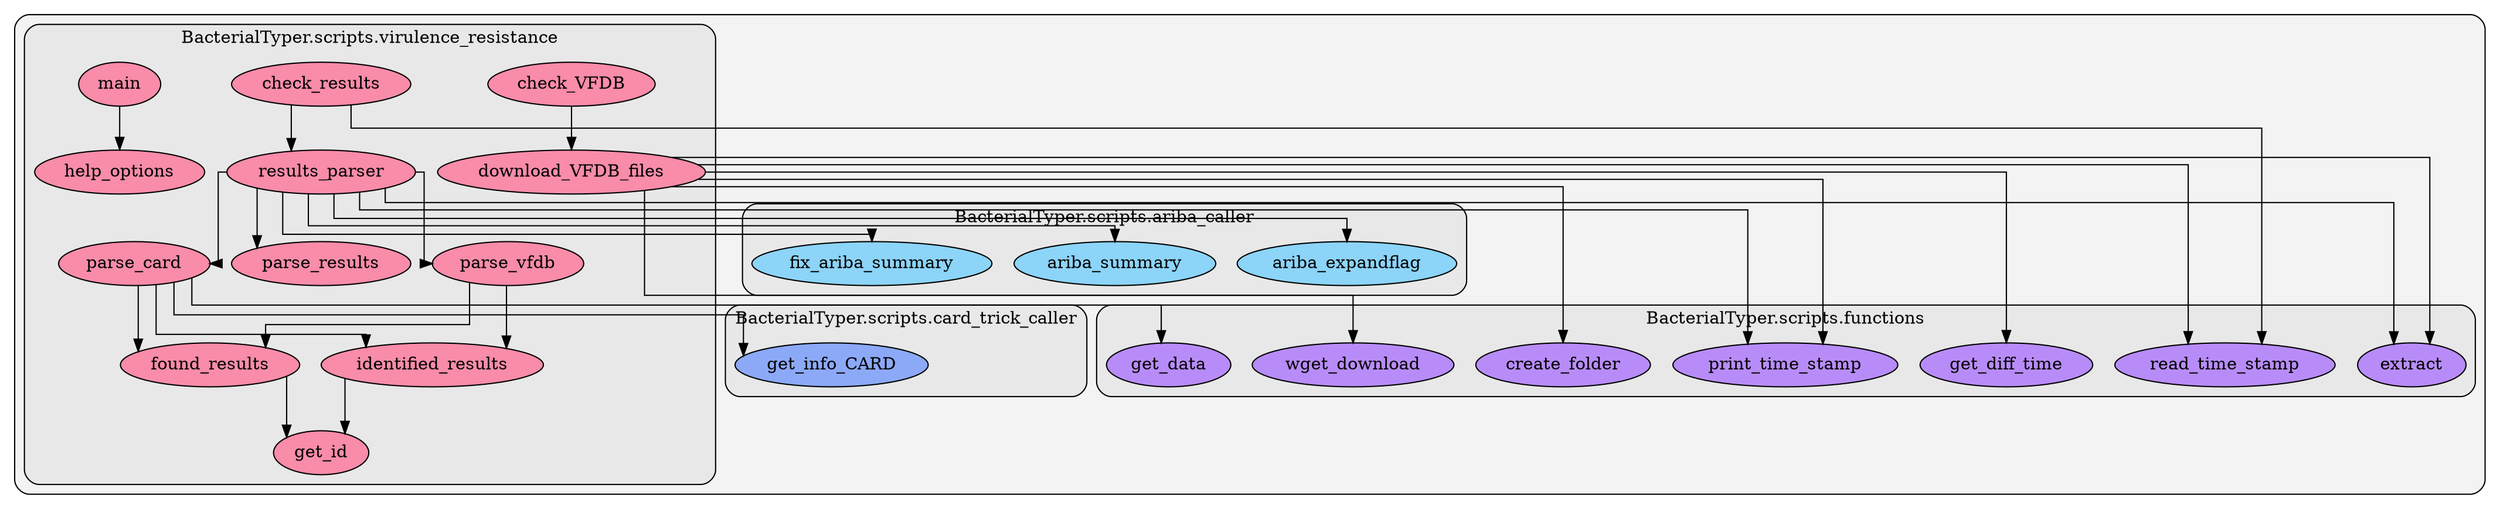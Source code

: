 digraph G {
    graph [splines=ortho, rankdir=TB, clusterrank="local"];
    subgraph cluster_G {

        graph [style="filled,rounded",fillcolor="#80808018", label=""];
        subgraph cluster_BacterialTyper__scripts__ariba_caller {

            graph [style="filled,rounded",fillcolor="#80808018", label="BacterialTyper.scripts.ariba_caller"];
            BacterialTyper__scripts__ariba_caller__ariba_expandflag [label="ariba_expandflag", style="filled", fillcolor="#65cbffb2", fontcolor="#000000", group="25"];
        }
        subgraph cluster_BacterialTyper__scripts__ariba_caller {

            graph [style="filled,rounded",fillcolor="#80808018", label="BacterialTyper.scripts.ariba_caller"];
        }
        subgraph cluster_BacterialTyper__scripts__ariba_caller {

            graph [style="filled,rounded",fillcolor="#80808018", label="BacterialTyper.scripts.ariba_caller"];
        }
        subgraph cluster_BacterialTyper__scripts__ariba_caller {

            graph [style="filled,rounded",fillcolor="#80808018", label="BacterialTyper.scripts.ariba_caller"];
        }
        subgraph cluster_BacterialTyper__scripts__ariba_caller {

            graph [style="filled,rounded",fillcolor="#80808018", label="BacterialTyper.scripts.ariba_caller"];
        }
        subgraph cluster_BacterialTyper__scripts__ariba_caller {

            graph [style="filled,rounded",fillcolor="#80808018", label="BacterialTyper.scripts.ariba_caller"];
            BacterialTyper__scripts__ariba_caller__ariba_summary [label="ariba_summary", style="filled", fillcolor="#65cbffb2", fontcolor="#000000", group="25"];
        }
        subgraph cluster_BacterialTyper__scripts__ariba_caller {

            graph [style="filled,rounded",fillcolor="#80808018", label="BacterialTyper.scripts.ariba_caller"];
        }
        subgraph cluster_BacterialTyper__scripts__ariba_caller {

            graph [style="filled,rounded",fillcolor="#80808018", label="BacterialTyper.scripts.ariba_caller"];
        }
        subgraph cluster_BacterialTyper__scripts__ariba_caller {

            graph [style="filled,rounded",fillcolor="#80808018", label="BacterialTyper.scripts.ariba_caller"];
        }
        subgraph cluster_BacterialTyper__scripts__ariba_caller {

            graph [style="filled,rounded",fillcolor="#80808018", label="BacterialTyper.scripts.ariba_caller"];
            BacterialTyper__scripts__ariba_caller__fix_ariba_summary [label="fix_ariba_summary", style="filled", fillcolor="#65cbffb2", fontcolor="#000000", group="25"];
        }
        subgraph cluster_BacterialTyper__scripts__ariba_caller {

            graph [style="filled,rounded",fillcolor="#80808018", label="BacterialTyper.scripts.ariba_caller"];
        }
        subgraph cluster_BacterialTyper__scripts__ariba_caller {

            graph [style="filled,rounded",fillcolor="#80808018", label="BacterialTyper.scripts.ariba_caller"];
        }
        subgraph cluster_BacterialTyper__scripts__ariba_caller {

            graph [style="filled,rounded",fillcolor="#80808018", label="BacterialTyper.scripts.ariba_caller"];
        }
        subgraph cluster_BacterialTyper__scripts__ariba_caller {

            graph [style="filled,rounded",fillcolor="#80808018", label="BacterialTyper.scripts.ariba_caller"];
        }
        subgraph cluster_BacterialTyper__scripts__ariba_caller {

            graph [style="filled,rounded",fillcolor="#80808018", label="BacterialTyper.scripts.ariba_caller"];
        }
        subgraph cluster_BacterialTyper__scripts__card_trick_caller {

            graph [style="filled,rounded",fillcolor="#80808018", label="BacterialTyper.scripts.card_trick_caller"];
        }
        subgraph cluster_BacterialTyper__scripts__card_trick_caller {

            graph [style="filled,rounded",fillcolor="#80808018", label="BacterialTyper.scripts.card_trick_caller"];
            BacterialTyper__scripts__card_trick_caller__get_info_CARD [label="get_info_CARD", style="filled", fillcolor="#658effb2", fontcolor="#000000", group="28"];
        }
        subgraph cluster_BacterialTyper__scripts__card_trick_caller {

            graph [style="filled,rounded",fillcolor="#80808018", label="BacterialTyper.scripts.card_trick_caller"];
        }
        subgraph cluster_BacterialTyper__scripts__functions {

            graph [style="filled,rounded",fillcolor="#80808018", label="BacterialTyper.scripts.functions"];
        }
        subgraph cluster_BacterialTyper__scripts__functions {

            graph [style="filled,rounded",fillcolor="#80808018", label="BacterialTyper.scripts.functions"];
        }
        subgraph cluster_BacterialTyper__scripts__functions {

            graph [style="filled,rounded",fillcolor="#80808018", label="BacterialTyper.scripts.functions"];
        }
        subgraph cluster_BacterialTyper__scripts__functions {

            graph [style="filled,rounded",fillcolor="#80808018", label="BacterialTyper.scripts.functions"];
        }
        subgraph cluster_BacterialTyper__scripts__functions {

            graph [style="filled,rounded",fillcolor="#80808018", label="BacterialTyper.scripts.functions"];
        }
        subgraph cluster_BacterialTyper__scripts__functions {

            graph [style="filled,rounded",fillcolor="#80808018", label="BacterialTyper.scripts.functions"];
            BacterialTyper__scripts__functions__create_folder [label="create_folder", style="filled", fillcolor="#a365ffb2", fontcolor="#000000", group="33"];
        }
        subgraph cluster_BacterialTyper__scripts__functions {

            graph [style="filled,rounded",fillcolor="#80808018", label="BacterialTyper.scripts.functions"];
        }
        subgraph cluster_BacterialTyper__scripts__functions {

            graph [style="filled,rounded",fillcolor="#80808018", label="BacterialTyper.scripts.functions"];
        }
        subgraph cluster_BacterialTyper__scripts__functions {

            graph [style="filled,rounded",fillcolor="#80808018", label="BacterialTyper.scripts.functions"];
        }
        subgraph cluster_BacterialTyper__scripts__functions {

            graph [style="filled,rounded",fillcolor="#80808018", label="BacterialTyper.scripts.functions"];
            BacterialTyper__scripts__functions__extract [label="extract", style="filled", fillcolor="#a365ffb2", fontcolor="#000000", group="33"];
        }
        subgraph cluster_BacterialTyper__scripts__functions {

            graph [style="filled,rounded",fillcolor="#80808018", label="BacterialTyper.scripts.functions"];
        }
        subgraph cluster_BacterialTyper__scripts__functions {

            graph [style="filled,rounded",fillcolor="#80808018", label="BacterialTyper.scripts.functions"];
        }
        subgraph cluster_BacterialTyper__scripts__functions {

            graph [style="filled,rounded",fillcolor="#80808018", label="BacterialTyper.scripts.functions"];
            BacterialTyper__scripts__functions__get_data [label="get_data", style="filled", fillcolor="#a365ffb2", fontcolor="#000000", group="33"];
        }
        subgraph cluster_BacterialTyper__scripts__functions {

            graph [style="filled,rounded",fillcolor="#80808018", label="BacterialTyper.scripts.functions"];
            BacterialTyper__scripts__functions__get_diff_time [label="get_diff_time", style="filled", fillcolor="#a365ffb2", fontcolor="#000000", group="33"];
        }
        subgraph cluster_BacterialTyper__scripts__functions {

            graph [style="filled,rounded",fillcolor="#80808018", label="BacterialTyper.scripts.functions"];
        }
        subgraph cluster_BacterialTyper__scripts__functions {

            graph [style="filled,rounded",fillcolor="#80808018", label="BacterialTyper.scripts.functions"];
        }
        subgraph cluster_BacterialTyper__scripts__functions {

            graph [style="filled,rounded",fillcolor="#80808018", label="BacterialTyper.scripts.functions"];
        }
        subgraph cluster_BacterialTyper__scripts__functions {

            graph [style="filled,rounded",fillcolor="#80808018", label="BacterialTyper.scripts.functions"];
        }
        subgraph cluster_BacterialTyper__scripts__functions {

            graph [style="filled,rounded",fillcolor="#80808018", label="BacterialTyper.scripts.functions"];
        }
        subgraph cluster_BacterialTyper__scripts__functions {

            graph [style="filled,rounded",fillcolor="#80808018", label="BacterialTyper.scripts.functions"];
        }
        subgraph cluster_BacterialTyper__scripts__functions {

            graph [style="filled,rounded",fillcolor="#80808018", label="BacterialTyper.scripts.functions"];
        }
        subgraph cluster_BacterialTyper__scripts__functions {

            graph [style="filled,rounded",fillcolor="#80808018", label="BacterialTyper.scripts.functions"];
        }
        subgraph cluster_BacterialTyper__scripts__functions {

            graph [style="filled,rounded",fillcolor="#80808018", label="BacterialTyper.scripts.functions"];
        }
        subgraph cluster_BacterialTyper__scripts__functions {

            graph [style="filled,rounded",fillcolor="#80808018", label="BacterialTyper.scripts.functions"];
        }
        subgraph cluster_BacterialTyper__scripts__functions {

            graph [style="filled,rounded",fillcolor="#80808018", label="BacterialTyper.scripts.functions"];
        }
        subgraph cluster_BacterialTyper__scripts__functions {

            graph [style="filled,rounded",fillcolor="#80808018", label="BacterialTyper.scripts.functions"];
        }
        subgraph cluster_BacterialTyper__scripts__functions {

            graph [style="filled,rounded",fillcolor="#80808018", label="BacterialTyper.scripts.functions"];
        }
        subgraph cluster_BacterialTyper__scripts__functions {

            graph [style="filled,rounded",fillcolor="#80808018", label="BacterialTyper.scripts.functions"];
        }
        subgraph cluster_BacterialTyper__scripts__functions {

            graph [style="filled,rounded",fillcolor="#80808018", label="BacterialTyper.scripts.functions"];
        }
        subgraph cluster_BacterialTyper__scripts__functions {

            graph [style="filled,rounded",fillcolor="#80808018", label="BacterialTyper.scripts.functions"];
            BacterialTyper__scripts__functions__print_time_stamp [label="print_time_stamp", style="filled", fillcolor="#a365ffb2", fontcolor="#000000", group="33"];
        }
        subgraph cluster_BacterialTyper__scripts__functions {

            graph [style="filled,rounded",fillcolor="#80808018", label="BacterialTyper.scripts.functions"];
        }
        subgraph cluster_BacterialTyper__scripts__functions {

            graph [style="filled,rounded",fillcolor="#80808018", label="BacterialTyper.scripts.functions"];
        }
        subgraph cluster_BacterialTyper__scripts__functions {

            graph [style="filled,rounded",fillcolor="#80808018", label="BacterialTyper.scripts.functions"];
            BacterialTyper__scripts__functions__read_time_stamp [label="read_time_stamp", style="filled", fillcolor="#a365ffb2", fontcolor="#000000", group="33"];
        }
        subgraph cluster_BacterialTyper__scripts__functions {

            graph [style="filled,rounded",fillcolor="#80808018", label="BacterialTyper.scripts.functions"];
        }
        subgraph cluster_BacterialTyper__scripts__functions {

            graph [style="filled,rounded",fillcolor="#80808018", label="BacterialTyper.scripts.functions"];
        }
        subgraph cluster_BacterialTyper__scripts__functions {

            graph [style="filled,rounded",fillcolor="#80808018", label="BacterialTyper.scripts.functions"];
        }
        subgraph cluster_BacterialTyper__scripts__functions {

            graph [style="filled,rounded",fillcolor="#80808018", label="BacterialTyper.scripts.functions"];
        }
        subgraph cluster_BacterialTyper__scripts__functions {

            graph [style="filled,rounded",fillcolor="#80808018", label="BacterialTyper.scripts.functions"];
        }
        subgraph cluster_BacterialTyper__scripts__functions {

            graph [style="filled,rounded",fillcolor="#80808018", label="BacterialTyper.scripts.functions"];
            BacterialTyper__scripts__functions__wget_download [label="wget_download", style="filled", fillcolor="#a365ffb2", fontcolor="#000000", group="33"];
        }
        subgraph cluster_BacterialTyper__scripts__virulence_resistance {

            graph [style="filled,rounded",fillcolor="#80808018", label="BacterialTyper.scripts.virulence_resistance"];
            BacterialTyper__scripts__virulence_resistance__check_VFDB [label="check_VFDB", style="filled", fillcolor="#ff658eb2", fontcolor="#000000", group="43"];
        }
        subgraph cluster_BacterialTyper__scripts__virulence_resistance {

            graph [style="filled,rounded",fillcolor="#80808018", label="BacterialTyper.scripts.virulence_resistance"];
            BacterialTyper__scripts__virulence_resistance__check_results [label="check_results", style="filled", fillcolor="#ff658eb2", fontcolor="#000000", group="43"];
        }
        subgraph cluster_BacterialTyper__scripts__virulence_resistance {

            graph [style="filled,rounded",fillcolor="#80808018", label="BacterialTyper.scripts.virulence_resistance"];
            BacterialTyper__scripts__virulence_resistance__download_VFDB_files [label="download_VFDB_files", style="filled", fillcolor="#ff658eb2", fontcolor="#000000", group="43"];
        }
        subgraph cluster_BacterialTyper__scripts__virulence_resistance {

            graph [style="filled,rounded",fillcolor="#80808018", label="BacterialTyper.scripts.virulence_resistance"];
            BacterialTyper__scripts__virulence_resistance__found_results [label="found_results", style="filled", fillcolor="#ff658eb2", fontcolor="#000000", group="43"];
        }
        subgraph cluster_BacterialTyper__scripts__virulence_resistance {

            graph [style="filled,rounded",fillcolor="#80808018", label="BacterialTyper.scripts.virulence_resistance"];
            BacterialTyper__scripts__virulence_resistance__get_id [label="get_id", style="filled", fillcolor="#ff658eb2", fontcolor="#000000", group="43"];
        }
        subgraph cluster_BacterialTyper__scripts__virulence_resistance {

            graph [style="filled,rounded",fillcolor="#80808018", label="BacterialTyper.scripts.virulence_resistance"];
            BacterialTyper__scripts__virulence_resistance__help_options [label="help_options", style="filled", fillcolor="#ff658eb2", fontcolor="#000000", group="43"];
        }
        subgraph cluster_BacterialTyper__scripts__virulence_resistance {

            graph [style="filled,rounded",fillcolor="#80808018", label="BacterialTyper.scripts.virulence_resistance"];
            BacterialTyper__scripts__virulence_resistance__identified_results [label="identified_results", style="filled", fillcolor="#ff658eb2", fontcolor="#000000", group="43"];
        }
        subgraph cluster_BacterialTyper__scripts__virulence_resistance {

            graph [style="filled,rounded",fillcolor="#80808018", label="BacterialTyper.scripts.virulence_resistance"];
            BacterialTyper__scripts__virulence_resistance__main [label="main", style="filled", fillcolor="#ff658eb2", fontcolor="#000000", group="43"];
        }
        subgraph cluster_BacterialTyper__scripts__virulence_resistance {

            graph [style="filled,rounded",fillcolor="#80808018", label="BacterialTyper.scripts.virulence_resistance"];
            BacterialTyper__scripts__virulence_resistance__parse_card [label="parse_card", style="filled", fillcolor="#ff658eb2", fontcolor="#000000", group="43"];
        }
        subgraph cluster_BacterialTyper__scripts__virulence_resistance {

            graph [style="filled,rounded",fillcolor="#80808018", label="BacterialTyper.scripts.virulence_resistance"];
            BacterialTyper__scripts__virulence_resistance__parse_results [label="parse_results", style="filled", fillcolor="#ff658eb2", fontcolor="#000000", group="43"];
        }
        subgraph cluster_BacterialTyper__scripts__virulence_resistance {

            graph [style="filled,rounded",fillcolor="#80808018", label="BacterialTyper.scripts.virulence_resistance"];
            BacterialTyper__scripts__virulence_resistance__parse_vfdb [label="parse_vfdb", style="filled", fillcolor="#ff658eb2", fontcolor="#000000", group="43"];
        }
        subgraph cluster_BacterialTyper__scripts__virulence_resistance {

            graph [style="filled,rounded",fillcolor="#80808018", label="BacterialTyper.scripts.virulence_resistance"];
            BacterialTyper__scripts__virulence_resistance__results_parser [label="results_parser", style="filled", fillcolor="#ff658eb2", fontcolor="#000000", group="43"];
        }
        subgraph cluster_BacterialTyper__scripts__virulence_resistance {

            graph [style="filled,rounded",fillcolor="#80808018", label="BacterialTyper.scripts.virulence_resistance"];
        }
    }
        BacterialTyper__scripts__virulence_resistance__parse_vfdb -> BacterialTyper__scripts__virulence_resistance__found_results [style="solid", color="#000000"];
        BacterialTyper__scripts__virulence_resistance__parse_vfdb -> BacterialTyper__scripts__virulence_resistance__identified_results [style="solid", color="#000000"];
        BacterialTyper__scripts__virulence_resistance__parse_card -> BacterialTyper__scripts__functions__get_data [style="solid", color="#000000"];
        BacterialTyper__scripts__virulence_resistance__parse_card -> BacterialTyper__scripts__virulence_resistance__found_results [style="solid", color="#000000"];
        BacterialTyper__scripts__virulence_resistance__parse_card -> BacterialTyper__scripts__virulence_resistance__identified_results [style="solid", color="#000000"];
        BacterialTyper__scripts__virulence_resistance__parse_card -> BacterialTyper__scripts__card_trick_caller__get_info_CARD [style="solid", color="#000000"];
        BacterialTyper__scripts__virulence_resistance__found_results -> BacterialTyper__scripts__virulence_resistance__get_id [style="solid", color="#000000"];
        BacterialTyper__scripts__virulence_resistance__identified_results -> BacterialTyper__scripts__virulence_resistance__get_id [style="solid", color="#000000"];
        BacterialTyper__scripts__virulence_resistance__check_results -> BacterialTyper__scripts__functions__read_time_stamp [style="solid", color="#000000"];
        BacterialTyper__scripts__virulence_resistance__check_results -> BacterialTyper__scripts__virulence_resistance__results_parser [style="solid", color="#000000"];
        BacterialTyper__scripts__virulence_resistance__results_parser -> BacterialTyper__scripts__ariba_caller__ariba_expandflag [style="solid", color="#000000"];
        BacterialTyper__scripts__virulence_resistance__results_parser -> BacterialTyper__scripts__virulence_resistance__parse_results [style="solid", color="#000000"];
        BacterialTyper__scripts__virulence_resistance__results_parser -> BacterialTyper__scripts__functions__extract [style="solid", color="#000000"];
        BacterialTyper__scripts__virulence_resistance__results_parser -> BacterialTyper__scripts__functions__print_time_stamp [style="solid", color="#000000"];
        BacterialTyper__scripts__virulence_resistance__results_parser -> BacterialTyper__scripts__ariba_caller__fix_ariba_summary [style="solid", color="#000000"];
        BacterialTyper__scripts__virulence_resistance__results_parser -> BacterialTyper__scripts__virulence_resistance__parse_vfdb [style="solid", color="#000000"];
        BacterialTyper__scripts__virulence_resistance__results_parser -> BacterialTyper__scripts__virulence_resistance__parse_card [style="solid", color="#000000"];
        BacterialTyper__scripts__virulence_resistance__results_parser -> BacterialTyper__scripts__ariba_caller__ariba_summary [style="solid", color="#000000"];
        BacterialTyper__scripts__virulence_resistance__check_VFDB -> BacterialTyper__scripts__virulence_resistance__download_VFDB_files [style="solid", color="#000000"];
        BacterialTyper__scripts__virulence_resistance__download_VFDB_files -> BacterialTyper__scripts__functions__get_diff_time [style="solid", color="#000000"];
        BacterialTyper__scripts__virulence_resistance__download_VFDB_files -> BacterialTyper__scripts__functions__wget_download [style="solid", color="#000000"];
        BacterialTyper__scripts__virulence_resistance__download_VFDB_files -> BacterialTyper__scripts__functions__read_time_stamp [style="solid", color="#000000"];
        BacterialTyper__scripts__virulence_resistance__download_VFDB_files -> BacterialTyper__scripts__functions__extract [style="solid", color="#000000"];
        BacterialTyper__scripts__virulence_resistance__download_VFDB_files -> BacterialTyper__scripts__functions__print_time_stamp [style="solid", color="#000000"];
        BacterialTyper__scripts__virulence_resistance__download_VFDB_files -> BacterialTyper__scripts__functions__create_folder [style="solid", color="#000000"];
        BacterialTyper__scripts__virulence_resistance__main -> BacterialTyper__scripts__virulence_resistance__help_options [style="solid", color="#000000"];
    }
